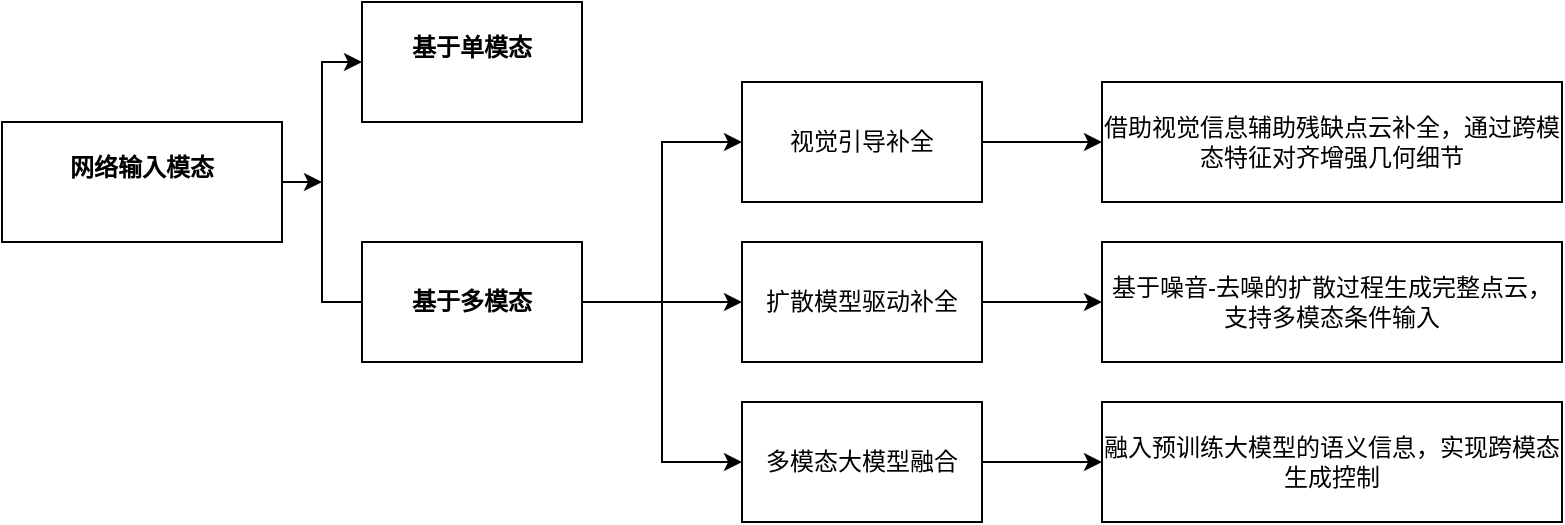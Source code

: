 <mxfile version="26.1.3">
  <diagram name="第 1 页" id="NADVvAgQR8t2dHGBR0uc">
    <mxGraphModel dx="2066" dy="1107" grid="1" gridSize="10" guides="1" tooltips="1" connect="1" arrows="1" fold="1" page="1" pageScale="1" pageWidth="827" pageHeight="1169" math="0" shadow="0">
      <root>
        <mxCell id="0" />
        <mxCell id="1" parent="0" />
        <mxCell id="9SA8shca4YkV5s7Sw7UC-16" style="edgeStyle=orthogonalEdgeStyle;rounded=0;orthogonalLoop=1;jettySize=auto;html=1;exitX=0;exitY=0.5;exitDx=0;exitDy=0;entryX=0;entryY=0.5;entryDx=0;entryDy=0;" edge="1" parent="1" source="9SA8shca4YkV5s7Sw7UC-14" target="9SA8shca4YkV5s7Sw7UC-13">
          <mxGeometry relative="1" as="geometry" />
        </mxCell>
        <mxCell id="9SA8shca4YkV5s7Sw7UC-17" style="edgeStyle=orthogonalEdgeStyle;rounded=0;orthogonalLoop=1;jettySize=auto;html=1;exitX=1;exitY=0.5;exitDx=0;exitDy=0;" edge="1" parent="1" source="9SA8shca4YkV5s7Sw7UC-12">
          <mxGeometry relative="1" as="geometry">
            <mxPoint x="180" y="290" as="targetPoint" />
          </mxGeometry>
        </mxCell>
        <mxCell id="9SA8shca4YkV5s7Sw7UC-12" value="&#xa;&lt;div class=&quot;lake-content&quot;&gt;&lt;strong&gt;&lt;span class=&quot;ne-text&quot;&gt;网络输入模态&lt;/span&gt;&lt;/strong&gt;&lt;/div&gt;&#xa;&#xa;" style="rounded=0;whiteSpace=wrap;html=1;" vertex="1" parent="1">
          <mxGeometry x="20" y="260" width="140" height="60" as="geometry" />
        </mxCell>
        <mxCell id="9SA8shca4YkV5s7Sw7UC-13" value="&#xa;&lt;div class=&quot;lake-content&quot;&gt;&lt;strong&gt;&lt;span class=&quot;ne-text&quot;&gt;基于单模态&lt;/span&gt;&lt;/strong&gt;&lt;/div&gt;&#xa;&#xa;" style="rounded=0;whiteSpace=wrap;html=1;" vertex="1" parent="1">
          <mxGeometry x="200" y="200" width="110" height="60" as="geometry" />
        </mxCell>
        <mxCell id="9SA8shca4YkV5s7Sw7UC-21" style="edgeStyle=orthogonalEdgeStyle;rounded=0;orthogonalLoop=1;jettySize=auto;html=1;exitX=1;exitY=0.5;exitDx=0;exitDy=0;entryX=0;entryY=0.5;entryDx=0;entryDy=0;" edge="1" parent="1" source="9SA8shca4YkV5s7Sw7UC-14" target="9SA8shca4YkV5s7Sw7UC-18">
          <mxGeometry relative="1" as="geometry" />
        </mxCell>
        <mxCell id="9SA8shca4YkV5s7Sw7UC-22" style="edgeStyle=orthogonalEdgeStyle;rounded=0;orthogonalLoop=1;jettySize=auto;html=1;exitX=1;exitY=0.5;exitDx=0;exitDy=0;" edge="1" parent="1" source="9SA8shca4YkV5s7Sw7UC-14" target="9SA8shca4YkV5s7Sw7UC-19">
          <mxGeometry relative="1" as="geometry" />
        </mxCell>
        <mxCell id="9SA8shca4YkV5s7Sw7UC-23" style="edgeStyle=orthogonalEdgeStyle;rounded=0;orthogonalLoop=1;jettySize=auto;html=1;exitX=1;exitY=0.5;exitDx=0;exitDy=0;entryX=0;entryY=0.5;entryDx=0;entryDy=0;" edge="1" parent="1" source="9SA8shca4YkV5s7Sw7UC-14" target="9SA8shca4YkV5s7Sw7UC-20">
          <mxGeometry relative="1" as="geometry" />
        </mxCell>
        <mxCell id="9SA8shca4YkV5s7Sw7UC-14" value="&lt;br&gt;&lt;div class=&quot;lake-content&quot;&gt;&lt;strong&gt;&lt;span class=&quot;ne-text&quot;&gt;基于多模态&lt;/span&gt;&lt;/strong&gt;&lt;/div&gt;&lt;div&gt;&lt;br/&gt;&lt;/div&gt;" style="rounded=0;whiteSpace=wrap;html=1;" vertex="1" parent="1">
          <mxGeometry x="200" y="320" width="110" height="60" as="geometry" />
        </mxCell>
        <mxCell id="9SA8shca4YkV5s7Sw7UC-25" style="edgeStyle=orthogonalEdgeStyle;rounded=0;orthogonalLoop=1;jettySize=auto;html=1;exitX=1;exitY=0.5;exitDx=0;exitDy=0;entryX=0;entryY=0.5;entryDx=0;entryDy=0;" edge="1" parent="1" source="9SA8shca4YkV5s7Sw7UC-18" target="9SA8shca4YkV5s7Sw7UC-24">
          <mxGeometry relative="1" as="geometry" />
        </mxCell>
        <mxCell id="9SA8shca4YkV5s7Sw7UC-18" value="&lt;div class=&quot;lake-content&quot;&gt;&lt;span class=&quot;ne-text&quot;&gt;视觉引导补全&lt;/span&gt;&lt;/div&gt;" style="rounded=0;whiteSpace=wrap;html=1;" vertex="1" parent="1">
          <mxGeometry x="390" y="240" width="120" height="60" as="geometry" />
        </mxCell>
        <mxCell id="9SA8shca4YkV5s7Sw7UC-29" style="edgeStyle=orthogonalEdgeStyle;rounded=0;orthogonalLoop=1;jettySize=auto;html=1;exitX=1;exitY=0.5;exitDx=0;exitDy=0;entryX=0;entryY=0.5;entryDx=0;entryDy=0;" edge="1" parent="1" source="9SA8shca4YkV5s7Sw7UC-19" target="9SA8shca4YkV5s7Sw7UC-27">
          <mxGeometry relative="1" as="geometry" />
        </mxCell>
        <mxCell id="9SA8shca4YkV5s7Sw7UC-19" value="&lt;div class=&quot;lake-content&quot;&gt;&lt;div class=&quot;lake-content&quot;&gt;&lt;span class=&quot;ne-text&quot;&gt;扩散模型驱动补全&lt;/span&gt;&lt;/div&gt;&lt;/div&gt;" style="rounded=0;whiteSpace=wrap;html=1;" vertex="1" parent="1">
          <mxGeometry x="390" y="320" width="120" height="60" as="geometry" />
        </mxCell>
        <mxCell id="9SA8shca4YkV5s7Sw7UC-30" style="edgeStyle=orthogonalEdgeStyle;rounded=0;orthogonalLoop=1;jettySize=auto;html=1;entryX=0;entryY=0.5;entryDx=0;entryDy=0;" edge="1" parent="1" source="9SA8shca4YkV5s7Sw7UC-20" target="9SA8shca4YkV5s7Sw7UC-28">
          <mxGeometry relative="1" as="geometry" />
        </mxCell>
        <mxCell id="9SA8shca4YkV5s7Sw7UC-20" value="&lt;div class=&quot;lake-content&quot;&gt;&lt;div class=&quot;lake-content&quot;&gt;&lt;span class=&quot;ne-text&quot;&gt;多模态大模型融合&lt;/span&gt;&lt;/div&gt;&lt;/div&gt;" style="rounded=0;whiteSpace=wrap;html=1;" vertex="1" parent="1">
          <mxGeometry x="390" y="400" width="120" height="60" as="geometry" />
        </mxCell>
        <mxCell id="9SA8shca4YkV5s7Sw7UC-24" value="&lt;div class=&quot;lake-content&quot;&gt;&lt;span class=&quot;ne-text&quot;&gt;借助视觉信息辅助残缺点云补全，通过跨模态特征对齐增强几何细节&lt;/span&gt;&lt;/div&gt;" style="rounded=0;whiteSpace=wrap;html=1;" vertex="1" parent="1">
          <mxGeometry x="570" y="240" width="230" height="60" as="geometry" />
        </mxCell>
        <mxCell id="9SA8shca4YkV5s7Sw7UC-27" value="&lt;div class=&quot;lake-content&quot;&gt;&lt;div class=&quot;lake-content&quot;&gt;&lt;span class=&quot;ne-text&quot;&gt;基于噪音-去噪的扩散过程生成完整点云，支持多模态条件输入&lt;/span&gt;&lt;/div&gt;&lt;/div&gt;" style="rounded=0;whiteSpace=wrap;html=1;" vertex="1" parent="1">
          <mxGeometry x="570" y="320" width="230" height="60" as="geometry" />
        </mxCell>
        <mxCell id="9SA8shca4YkV5s7Sw7UC-28" value="&lt;div class=&quot;lake-content&quot;&gt;&lt;div class=&quot;lake-content&quot;&gt;&lt;span class=&quot;ne-text&quot;&gt;融入预训练大模型的语义信息，实现跨模态生成控制&lt;/span&gt;&lt;/div&gt;&lt;/div&gt;" style="rounded=0;whiteSpace=wrap;html=1;" vertex="1" parent="1">
          <mxGeometry x="570" y="400" width="230" height="60" as="geometry" />
        </mxCell>
      </root>
    </mxGraphModel>
  </diagram>
</mxfile>
